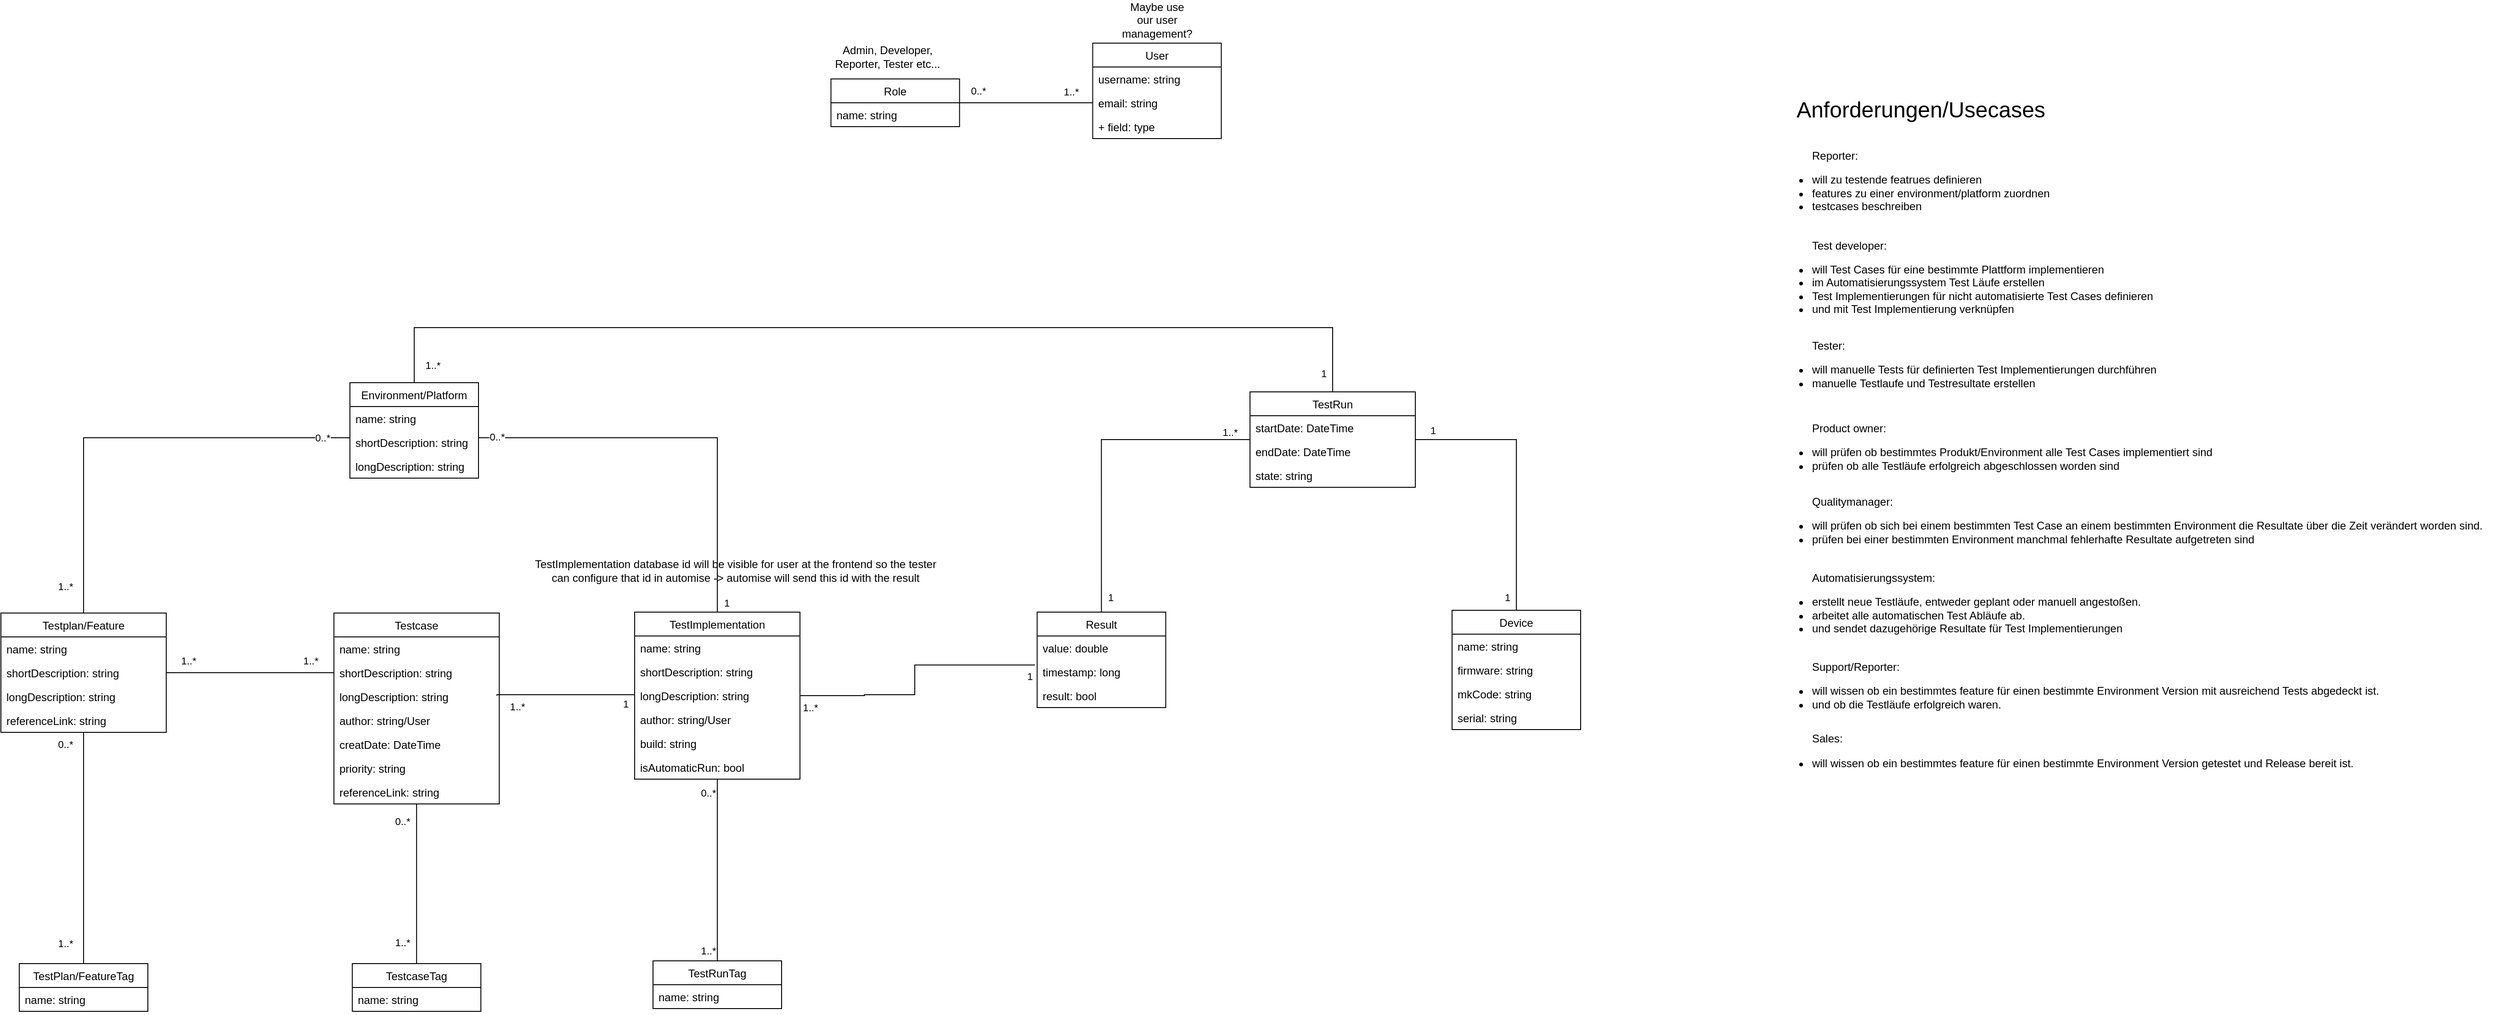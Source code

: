 <mxfile version="20.8.22" type="device"><diagram name="Page-1" id="80xlIoIL_Tgqml4ueEH9"><mxGraphModel dx="4181" dy="2453" grid="1" gridSize="10" guides="1" tooltips="1" connect="1" arrows="1" fold="1" page="1" pageScale="1" pageWidth="827" pageHeight="1169" math="0" shadow="0"><root><mxCell id="0"/><mxCell id="1" parent="0"/><mxCell id="7zhEitKWnOMPBY1awrK7-49" style="edgeStyle=orthogonalEdgeStyle;rounded=0;orthogonalLoop=1;jettySize=auto;html=1;entryX=0.5;entryY=0;entryDx=0;entryDy=0;endArrow=none;endFill=0;" parent="1" source="hktTCCk2dDebHr9fmQuZ-1" target="hktTCCk2dDebHr9fmQuZ-5" edge="1"><mxGeometry relative="1" as="geometry"><Array as="points"><mxPoint x="70" y="240"/></Array></mxGeometry></mxCell><mxCell id="7zhEitKWnOMPBY1awrK7-50" value="1..*" style="edgeLabel;html=1;align=center;verticalAlign=middle;resizable=0;points=[];" parent="7zhEitKWnOMPBY1awrK7-49" vertex="1" connectable="0"><mxGeometry x="0.731" y="-1" relative="1" as="geometry"><mxPoint x="-19" y="35" as="offset"/></mxGeometry></mxCell><mxCell id="7zhEitKWnOMPBY1awrK7-51" value="0..*" style="edgeLabel;html=1;align=center;verticalAlign=middle;resizable=0;points=[];" parent="7zhEitKWnOMPBY1awrK7-49" vertex="1" connectable="0"><mxGeometry x="-0.769" relative="1" as="geometry"><mxPoint x="25" as="offset"/></mxGeometry></mxCell><mxCell id="Ep67FyL13l04OU5eBn9L-26" style="edgeStyle=orthogonalEdgeStyle;rounded=0;orthogonalLoop=1;jettySize=auto;html=1;entryX=0.5;entryY=0;entryDx=0;entryDy=0;endArrow=none;endFill=0;" edge="1" parent="1" source="hktTCCk2dDebHr9fmQuZ-1" target="Ep67FyL13l04OU5eBn9L-11"><mxGeometry relative="1" as="geometry"><Array as="points"><mxPoint x="430" y="120"/><mxPoint x="1430" y="120"/></Array></mxGeometry></mxCell><mxCell id="Ep67FyL13l04OU5eBn9L-43" value="1..*" style="edgeLabel;html=1;align=center;verticalAlign=middle;resizable=0;points=[];" vertex="1" connectable="0" parent="Ep67FyL13l04OU5eBn9L-26"><mxGeometry x="-0.966" y="-1" relative="1" as="geometry"><mxPoint x="19" as="offset"/></mxGeometry></mxCell><mxCell id="Ep67FyL13l04OU5eBn9L-44" value="1" style="edgeLabel;html=1;align=center;verticalAlign=middle;resizable=0;points=[];" vertex="1" connectable="0" parent="Ep67FyL13l04OU5eBn9L-26"><mxGeometry x="0.959" y="1" relative="1" as="geometry"><mxPoint x="-11" y="3" as="offset"/></mxGeometry></mxCell><mxCell id="hktTCCk2dDebHr9fmQuZ-1" value="Environment/Platform" style="swimlane;fontStyle=0;childLayout=stackLayout;horizontal=1;startSize=26;fillColor=none;horizontalStack=0;resizeParent=1;resizeParentMax=0;resizeLast=0;collapsible=1;marginBottom=0;" parent="1" vertex="1"><mxGeometry x="360" y="180" width="140" height="104" as="geometry"/></mxCell><mxCell id="hktTCCk2dDebHr9fmQuZ-2" value="name: string" style="text;strokeColor=none;fillColor=none;align=left;verticalAlign=top;spacingLeft=4;spacingRight=4;overflow=hidden;rotatable=0;points=[[0,0.5],[1,0.5]];portConstraint=eastwest;" parent="hktTCCk2dDebHr9fmQuZ-1" vertex="1"><mxGeometry y="26" width="140" height="26" as="geometry"/></mxCell><mxCell id="hktTCCk2dDebHr9fmQuZ-3" value="shortDescription: string" style="text;strokeColor=none;fillColor=none;align=left;verticalAlign=top;spacingLeft=4;spacingRight=4;overflow=hidden;rotatable=0;points=[[0,0.5],[1,0.5]];portConstraint=eastwest;" parent="hktTCCk2dDebHr9fmQuZ-1" vertex="1"><mxGeometry y="52" width="140" height="26" as="geometry"/></mxCell><mxCell id="hktTCCk2dDebHr9fmQuZ-51" value="longDescription: string" style="text;strokeColor=none;fillColor=none;align=left;verticalAlign=top;spacingLeft=4;spacingRight=4;overflow=hidden;rotatable=0;points=[[0,0.5],[1,0.5]];portConstraint=eastwest;" parent="hktTCCk2dDebHr9fmQuZ-1" vertex="1"><mxGeometry y="78" width="140" height="26" as="geometry"/></mxCell><mxCell id="7zhEitKWnOMPBY1awrK7-36" style="edgeStyle=orthogonalEdgeStyle;rounded=0;orthogonalLoop=1;jettySize=auto;html=1;entryX=0.5;entryY=0;entryDx=0;entryDy=0;endArrow=none;endFill=0;" parent="1" source="hktTCCk2dDebHr9fmQuZ-5" target="7zhEitKWnOMPBY1awrK7-45" edge="1"><mxGeometry relative="1" as="geometry"><mxPoint x="350" y="803" as="targetPoint"/><Array as="points"><mxPoint x="70" y="773"/><mxPoint x="70" y="773"/></Array></mxGeometry></mxCell><mxCell id="7zhEitKWnOMPBY1awrK7-39" value="0..*" style="edgeLabel;html=1;align=center;verticalAlign=middle;resizable=0;points=[];" parent="7zhEitKWnOMPBY1awrK7-36" vertex="1" connectable="0"><mxGeometry x="-0.906" y="3" relative="1" as="geometry"><mxPoint x="-23" y="1" as="offset"/></mxGeometry></mxCell><mxCell id="7zhEitKWnOMPBY1awrK7-42" value="1..*" style="edgeLabel;html=1;align=center;verticalAlign=middle;resizable=0;points=[];" parent="7zhEitKWnOMPBY1awrK7-36" vertex="1" connectable="0"><mxGeometry x="0.892" y="-2" relative="1" as="geometry"><mxPoint x="-18" y="-9" as="offset"/></mxGeometry></mxCell><mxCell id="hktTCCk2dDebHr9fmQuZ-5" value="Testplan/Feature" style="swimlane;fontStyle=0;childLayout=stackLayout;horizontal=1;startSize=26;fillColor=none;horizontalStack=0;resizeParent=1;resizeParentMax=0;resizeLast=0;collapsible=1;marginBottom=0;" parent="1" vertex="1"><mxGeometry x="-20" y="431" width="180" height="130" as="geometry"/></mxCell><mxCell id="hktTCCk2dDebHr9fmQuZ-6" value="name: string" style="text;strokeColor=none;fillColor=none;align=left;verticalAlign=top;spacingLeft=4;spacingRight=4;overflow=hidden;rotatable=0;points=[[0,0.5],[1,0.5]];portConstraint=eastwest;" parent="hktTCCk2dDebHr9fmQuZ-5" vertex="1"><mxGeometry y="26" width="180" height="26" as="geometry"/></mxCell><mxCell id="hktTCCk2dDebHr9fmQuZ-7" value="shortDescription: string" style="text;strokeColor=none;fillColor=none;align=left;verticalAlign=top;spacingLeft=4;spacingRight=4;overflow=hidden;rotatable=0;points=[[0,0.5],[1,0.5]];portConstraint=eastwest;" parent="hktTCCk2dDebHr9fmQuZ-5" vertex="1"><mxGeometry y="52" width="180" height="26" as="geometry"/></mxCell><mxCell id="hktTCCk2dDebHr9fmQuZ-8" value="longDescription: string" style="text;strokeColor=none;fillColor=none;align=left;verticalAlign=top;spacingLeft=4;spacingRight=4;overflow=hidden;rotatable=0;points=[[0,0.5],[1,0.5]];portConstraint=eastwest;" parent="hktTCCk2dDebHr9fmQuZ-5" vertex="1"><mxGeometry y="78" width="180" height="26" as="geometry"/></mxCell><mxCell id="kd0ojpbWD5Cb26-H-TES-4" value="referenceLink: string" style="text;strokeColor=none;fillColor=none;align=left;verticalAlign=top;spacingLeft=4;spacingRight=4;overflow=hidden;rotatable=0;points=[[0,0.5],[1,0.5]];portConstraint=eastwest;" parent="hktTCCk2dDebHr9fmQuZ-5" vertex="1"><mxGeometry y="104" width="180" height="26" as="geometry"/></mxCell><mxCell id="7zhEitKWnOMPBY1awrK7-37" style="edgeStyle=orthogonalEdgeStyle;rounded=0;orthogonalLoop=1;jettySize=auto;html=1;exitX=0.5;exitY=1;exitDx=0;exitDy=0;entryX=0.5;entryY=0;entryDx=0;entryDy=0;endArrow=none;endFill=0;" parent="1" source="hktTCCk2dDebHr9fmQuZ-11" target="hktTCCk2dDebHr9fmQuZ-44" edge="1"><mxGeometry relative="1" as="geometry"/></mxCell><mxCell id="7zhEitKWnOMPBY1awrK7-40" value="0..*" style="edgeLabel;html=1;align=center;verticalAlign=middle;resizable=0;points=[];" parent="7zhEitKWnOMPBY1awrK7-37" vertex="1" connectable="0"><mxGeometry x="-0.785" y="-1" relative="1" as="geometry"><mxPoint x="-15" as="offset"/></mxGeometry></mxCell><mxCell id="7zhEitKWnOMPBY1awrK7-43" value="1..*" style="edgeLabel;html=1;align=center;verticalAlign=middle;resizable=0;points=[];" parent="7zhEitKWnOMPBY1awrK7-37" vertex="1" connectable="0"><mxGeometry x="0.629" relative="1" as="geometry"><mxPoint x="-16" y="9" as="offset"/></mxGeometry></mxCell><mxCell id="hktTCCk2dDebHr9fmQuZ-11" value="Testcase" style="swimlane;fontStyle=0;childLayout=stackLayout;horizontal=1;startSize=26;fillColor=none;horizontalStack=0;resizeParent=1;resizeParentMax=0;resizeLast=0;collapsible=1;marginBottom=0;" parent="1" vertex="1"><mxGeometry x="342.59" y="431" width="180" height="208" as="geometry"/></mxCell><mxCell id="hktTCCk2dDebHr9fmQuZ-12" value="name: string" style="text;strokeColor=none;fillColor=none;align=left;verticalAlign=top;spacingLeft=4;spacingRight=4;overflow=hidden;rotatable=0;points=[[0,0.5],[1,0.5]];portConstraint=eastwest;" parent="hktTCCk2dDebHr9fmQuZ-11" vertex="1"><mxGeometry y="26" width="180" height="26" as="geometry"/></mxCell><mxCell id="hktTCCk2dDebHr9fmQuZ-13" value="shortDescription: string" style="text;strokeColor=none;fillColor=none;align=left;verticalAlign=top;spacingLeft=4;spacingRight=4;overflow=hidden;rotatable=0;points=[[0,0.5],[1,0.5]];portConstraint=eastwest;" parent="hktTCCk2dDebHr9fmQuZ-11" vertex="1"><mxGeometry y="52" width="180" height="26" as="geometry"/></mxCell><mxCell id="hktTCCk2dDebHr9fmQuZ-14" value="longDescription: string" style="text;strokeColor=none;fillColor=none;align=left;verticalAlign=top;spacingLeft=4;spacingRight=4;overflow=hidden;rotatable=0;points=[[0,0.5],[1,0.5]];portConstraint=eastwest;" parent="hktTCCk2dDebHr9fmQuZ-11" vertex="1"><mxGeometry y="78" width="180" height="26" as="geometry"/></mxCell><mxCell id="hktTCCk2dDebHr9fmQuZ-15" value="author: string/User" style="text;strokeColor=none;fillColor=none;align=left;verticalAlign=top;spacingLeft=4;spacingRight=4;overflow=hidden;rotatable=0;points=[[0,0.5],[1,0.5]];portConstraint=eastwest;" parent="hktTCCk2dDebHr9fmQuZ-11" vertex="1"><mxGeometry y="104" width="180" height="26" as="geometry"/></mxCell><mxCell id="hktTCCk2dDebHr9fmQuZ-23" value="creatDate: DateTime" style="text;strokeColor=none;fillColor=none;align=left;verticalAlign=top;spacingLeft=4;spacingRight=4;overflow=hidden;rotatable=0;points=[[0,0.5],[1,0.5]];portConstraint=eastwest;" parent="hktTCCk2dDebHr9fmQuZ-11" vertex="1"><mxGeometry y="130" width="180" height="26" as="geometry"/></mxCell><mxCell id="hktTCCk2dDebHr9fmQuZ-48" value="priority: string" style="text;strokeColor=none;fillColor=none;align=left;verticalAlign=top;spacingLeft=4;spacingRight=4;overflow=hidden;rotatable=0;points=[[0,0.5],[1,0.5]];portConstraint=eastwest;" parent="hktTCCk2dDebHr9fmQuZ-11" vertex="1"><mxGeometry y="156" width="180" height="26" as="geometry"/></mxCell><mxCell id="7zhEitKWnOMPBY1awrK7-33" value="referenceLink: string" style="text;strokeColor=none;fillColor=none;align=left;verticalAlign=top;spacingLeft=4;spacingRight=4;overflow=hidden;rotatable=0;points=[[0,0.5],[1,0.5]];portConstraint=eastwest;" parent="hktTCCk2dDebHr9fmQuZ-11" vertex="1"><mxGeometry y="182" width="180" height="26" as="geometry"/></mxCell><mxCell id="hktTCCk2dDebHr9fmQuZ-16" style="edgeStyle=orthogonalEdgeStyle;rounded=0;orthogonalLoop=1;jettySize=auto;html=1;exitX=1;exitY=0.5;exitDx=0;exitDy=0;entryX=0;entryY=0.5;entryDx=0;entryDy=0;endArrow=none;endFill=0;" parent="1" source="hktTCCk2dDebHr9fmQuZ-7" target="hktTCCk2dDebHr9fmQuZ-13" edge="1"><mxGeometry relative="1" as="geometry"/></mxCell><mxCell id="hktTCCk2dDebHr9fmQuZ-25" value="1..*" style="edgeLabel;html=1;align=center;verticalAlign=middle;resizable=0;points=[];" parent="hktTCCk2dDebHr9fmQuZ-16" vertex="1" connectable="0"><mxGeometry x="-0.735" y="1" relative="1" as="geometry"><mxPoint y="-12" as="offset"/></mxGeometry></mxCell><mxCell id="hktTCCk2dDebHr9fmQuZ-26" value="1..*" style="edgeLabel;html=1;align=center;verticalAlign=middle;resizable=0;points=[];" parent="hktTCCk2dDebHr9fmQuZ-16" vertex="1" connectable="0"><mxGeometry x="0.722" y="1" relative="1" as="geometry"><mxPoint y="-12" as="offset"/></mxGeometry></mxCell><mxCell id="Ep67FyL13l04OU5eBn9L-8" style="edgeStyle=orthogonalEdgeStyle;rounded=0;orthogonalLoop=1;jettySize=auto;html=1;entryX=0.5;entryY=0;entryDx=0;entryDy=0;endArrow=none;endFill=0;" edge="1" parent="1" source="hktTCCk2dDebHr9fmQuZ-17" target="7zhEitKWnOMPBY1awrK7-47"><mxGeometry relative="1" as="geometry"/></mxCell><mxCell id="Ep67FyL13l04OU5eBn9L-9" value="0..*" style="edgeLabel;html=1;align=center;verticalAlign=middle;resizable=0;points=[];" vertex="1" connectable="0" parent="Ep67FyL13l04OU5eBn9L-8"><mxGeometry x="-0.855" relative="1" as="geometry"><mxPoint x="-10" as="offset"/></mxGeometry></mxCell><mxCell id="Ep67FyL13l04OU5eBn9L-10" value="1..*" style="edgeLabel;html=1;align=center;verticalAlign=middle;resizable=0;points=[];" vertex="1" connectable="0" parent="Ep67FyL13l04OU5eBn9L-8"><mxGeometry x="0.89" relative="1" as="geometry"><mxPoint x="-10" as="offset"/></mxGeometry></mxCell><mxCell id="hktTCCk2dDebHr9fmQuZ-17" value="TestImplementation" style="swimlane;fontStyle=0;childLayout=stackLayout;horizontal=1;startSize=26;fillColor=none;horizontalStack=0;resizeParent=1;resizeParentMax=0;resizeLast=0;collapsible=1;marginBottom=0;" parent="1" vertex="1"><mxGeometry x="670" y="430" width="180" height="182" as="geometry"/></mxCell><mxCell id="hktTCCk2dDebHr9fmQuZ-18" value="name: string" style="text;strokeColor=none;fillColor=none;align=left;verticalAlign=top;spacingLeft=4;spacingRight=4;overflow=hidden;rotatable=0;points=[[0,0.5],[1,0.5]];portConstraint=eastwest;" parent="hktTCCk2dDebHr9fmQuZ-17" vertex="1"><mxGeometry y="26" width="180" height="26" as="geometry"/></mxCell><mxCell id="hktTCCk2dDebHr9fmQuZ-19" value="shortDescription: string" style="text;strokeColor=none;fillColor=none;align=left;verticalAlign=top;spacingLeft=4;spacingRight=4;overflow=hidden;rotatable=0;points=[[0,0.5],[1,0.5]];portConstraint=eastwest;" parent="hktTCCk2dDebHr9fmQuZ-17" vertex="1"><mxGeometry y="52" width="180" height="26" as="geometry"/></mxCell><mxCell id="hktTCCk2dDebHr9fmQuZ-20" value="longDescription: string" style="text;strokeColor=none;fillColor=none;align=left;verticalAlign=top;spacingLeft=4;spacingRight=4;overflow=hidden;rotatable=0;points=[[0,0.5],[1,0.5]];portConstraint=eastwest;" parent="hktTCCk2dDebHr9fmQuZ-17" vertex="1"><mxGeometry y="78" width="180" height="26" as="geometry"/></mxCell><mxCell id="kd0ojpbWD5Cb26-H-TES-3" value="author: string/User" style="text;strokeColor=none;fillColor=none;align=left;verticalAlign=top;spacingLeft=4;spacingRight=4;overflow=hidden;rotatable=0;points=[[0,0.5],[1,0.5]];portConstraint=eastwest;" parent="hktTCCk2dDebHr9fmQuZ-17" vertex="1"><mxGeometry y="104" width="180" height="26" as="geometry"/></mxCell><mxCell id="7zhEitKWnOMPBY1awrK7-35" value="build: string" style="text;strokeColor=none;fillColor=none;align=left;verticalAlign=top;spacingLeft=4;spacingRight=4;overflow=hidden;rotatable=0;points=[[0,0.5],[1,0.5]];portConstraint=eastwest;" parent="hktTCCk2dDebHr9fmQuZ-17" vertex="1"><mxGeometry y="130" width="180" height="26" as="geometry"/></mxCell><mxCell id="7zhEitKWnOMPBY1awrK7-24" value="isAutomaticRun: bool" style="text;strokeColor=none;fillColor=none;align=left;verticalAlign=top;spacingLeft=4;spacingRight=4;overflow=hidden;rotatable=0;points=[[0,0.5],[1,0.5]];portConstraint=eastwest;" parent="hktTCCk2dDebHr9fmQuZ-17" vertex="1"><mxGeometry y="156" width="180" height="26" as="geometry"/></mxCell><mxCell id="hktTCCk2dDebHr9fmQuZ-24" style="edgeStyle=orthogonalEdgeStyle;rounded=0;orthogonalLoop=1;jettySize=auto;html=1;entryX=0;entryY=0.5;entryDx=0;entryDy=0;endArrow=none;endFill=0;" parent="1" target="hktTCCk2dDebHr9fmQuZ-20" edge="1"><mxGeometry relative="1" as="geometry"><mxPoint x="520" y="521" as="sourcePoint"/><mxPoint x="370" y="505" as="targetPoint"/><Array as="points"><mxPoint x="520" y="520"/><mxPoint x="670" y="520"/></Array></mxGeometry></mxCell><mxCell id="hktTCCk2dDebHr9fmQuZ-68" value="1..*" style="edgeLabel;html=1;align=center;verticalAlign=middle;resizable=0;points=[];" parent="hktTCCk2dDebHr9fmQuZ-24" vertex="1" connectable="0"><mxGeometry x="-0.723" y="2" relative="1" as="geometry"><mxPoint x="2" y="15" as="offset"/></mxGeometry></mxCell><mxCell id="hktTCCk2dDebHr9fmQuZ-69" value="1" style="edgeLabel;html=1;align=center;verticalAlign=middle;resizable=0;points=[];" parent="hktTCCk2dDebHr9fmQuZ-24" vertex="1" connectable="0"><mxGeometry x="0.753" y="2" relative="1" as="geometry"><mxPoint x="8" y="12" as="offset"/></mxGeometry></mxCell><mxCell id="hktTCCk2dDebHr9fmQuZ-44" value="TestcaseTag" style="swimlane;fontStyle=0;childLayout=stackLayout;horizontal=1;startSize=26;fillColor=none;horizontalStack=0;resizeParent=1;resizeParentMax=0;resizeLast=0;collapsible=1;marginBottom=0;" parent="1" vertex="1"><mxGeometry x="362.59" y="813" width="140" height="52" as="geometry"/></mxCell><mxCell id="hktTCCk2dDebHr9fmQuZ-45" value="name: string" style="text;strokeColor=none;fillColor=none;align=left;verticalAlign=top;spacingLeft=4;spacingRight=4;overflow=hidden;rotatable=0;points=[[0,0.5],[1,0.5]];portConstraint=eastwest;" parent="hktTCCk2dDebHr9fmQuZ-44" vertex="1"><mxGeometry y="26" width="140" height="26" as="geometry"/></mxCell><mxCell id="hktTCCk2dDebHr9fmQuZ-58" value="User" style="swimlane;fontStyle=0;childLayout=stackLayout;horizontal=1;startSize=26;fillColor=none;horizontalStack=0;resizeParent=1;resizeParentMax=0;resizeLast=0;collapsible=1;marginBottom=0;" parent="1" vertex="1"><mxGeometry x="1168.75" y="-190" width="140" height="104" as="geometry"/></mxCell><mxCell id="hktTCCk2dDebHr9fmQuZ-59" value="username: string" style="text;strokeColor=none;fillColor=none;align=left;verticalAlign=top;spacingLeft=4;spacingRight=4;overflow=hidden;rotatable=0;points=[[0,0.5],[1,0.5]];portConstraint=eastwest;" parent="hktTCCk2dDebHr9fmQuZ-58" vertex="1"><mxGeometry y="26" width="140" height="26" as="geometry"/></mxCell><mxCell id="hktTCCk2dDebHr9fmQuZ-60" value="email: string" style="text;strokeColor=none;fillColor=none;align=left;verticalAlign=top;spacingLeft=4;spacingRight=4;overflow=hidden;rotatable=0;points=[[0,0.5],[1,0.5]];portConstraint=eastwest;" parent="hktTCCk2dDebHr9fmQuZ-58" vertex="1"><mxGeometry y="52" width="140" height="26" as="geometry"/></mxCell><mxCell id="hktTCCk2dDebHr9fmQuZ-61" value="+ field: type" style="text;strokeColor=none;fillColor=none;align=left;verticalAlign=top;spacingLeft=4;spacingRight=4;overflow=hidden;rotatable=0;points=[[0,0.5],[1,0.5]];portConstraint=eastwest;" parent="hktTCCk2dDebHr9fmQuZ-58" vertex="1"><mxGeometry y="78" width="140" height="26" as="geometry"/></mxCell><mxCell id="7zhEitKWnOMPBY1awrK7-1" value="Maybe use our user management?" style="text;html=1;strokeColor=none;fillColor=none;align=center;verticalAlign=middle;whiteSpace=wrap;rounded=0;" parent="1" vertex="1"><mxGeometry x="1208.75" y="-230" width="60" height="30" as="geometry"/></mxCell><mxCell id="7zhEitKWnOMPBY1awrK7-23" value="TestImplementation database id will be visible for user at the frontend so the tester can configure that id in automise -&amp;gt; automise will send this id with the result" style="text;html=1;strokeColor=none;fillColor=none;align=center;verticalAlign=middle;whiteSpace=wrap;rounded=0;" parent="1" vertex="1"><mxGeometry x="560" y="370" width="440" height="30" as="geometry"/></mxCell><mxCell id="7zhEitKWnOMPBY1awrK7-45" value="TestPlan/FeatureTag" style="swimlane;fontStyle=0;childLayout=stackLayout;horizontal=1;startSize=26;fillColor=none;horizontalStack=0;resizeParent=1;resizeParentMax=0;resizeLast=0;collapsible=1;marginBottom=0;" parent="1" vertex="1"><mxGeometry y="813" width="140" height="52" as="geometry"/></mxCell><mxCell id="7zhEitKWnOMPBY1awrK7-46" value="name: string" style="text;strokeColor=none;fillColor=none;align=left;verticalAlign=top;spacingLeft=4;spacingRight=4;overflow=hidden;rotatable=0;points=[[0,0.5],[1,0.5]];portConstraint=eastwest;" parent="7zhEitKWnOMPBY1awrK7-45" vertex="1"><mxGeometry y="26" width="140" height="26" as="geometry"/></mxCell><mxCell id="7zhEitKWnOMPBY1awrK7-47" value="TestRunTag" style="swimlane;fontStyle=0;childLayout=stackLayout;horizontal=1;startSize=26;fillColor=none;horizontalStack=0;resizeParent=1;resizeParentMax=0;resizeLast=0;collapsible=1;marginBottom=0;" parent="1" vertex="1"><mxGeometry x="690" y="810" width="140" height="52" as="geometry"/></mxCell><mxCell id="7zhEitKWnOMPBY1awrK7-48" value="name: string" style="text;strokeColor=none;fillColor=none;align=left;verticalAlign=top;spacingLeft=4;spacingRight=4;overflow=hidden;rotatable=0;points=[[0,0.5],[1,0.5]];portConstraint=eastwest;" parent="7zhEitKWnOMPBY1awrK7-47" vertex="1"><mxGeometry y="26" width="140" height="26" as="geometry"/></mxCell><mxCell id="kd0ojpbWD5Cb26-H-TES-25" style="edgeStyle=orthogonalEdgeStyle;rounded=0;orthogonalLoop=1;jettySize=auto;html=1;entryX=0;entryY=0.5;entryDx=0;entryDy=0;endArrow=none;endFill=0;" parent="1" source="kd0ojpbWD5Cb26-H-TES-21" target="hktTCCk2dDebHr9fmQuZ-60" edge="1"><mxGeometry relative="1" as="geometry"/></mxCell><mxCell id="kd0ojpbWD5Cb26-H-TES-26" value="0..*" style="edgeLabel;html=1;align=center;verticalAlign=middle;resizable=0;points=[];" parent="kd0ojpbWD5Cb26-H-TES-25" vertex="1" connectable="0"><mxGeometry x="-0.738" y="3" relative="1" as="geometry"><mxPoint x="1" y="-10" as="offset"/></mxGeometry></mxCell><mxCell id="kd0ojpbWD5Cb26-H-TES-27" value="1..*" style="edgeLabel;html=1;align=center;verticalAlign=middle;resizable=0;points=[];" parent="kd0ojpbWD5Cb26-H-TES-25" vertex="1" connectable="0"><mxGeometry x="0.669" y="1" relative="1" as="geometry"><mxPoint y="-11" as="offset"/></mxGeometry></mxCell><mxCell id="kd0ojpbWD5Cb26-H-TES-21" value="Role" style="swimlane;fontStyle=0;childLayout=stackLayout;horizontal=1;startSize=26;fillColor=none;horizontalStack=0;resizeParent=1;resizeParentMax=0;resizeLast=0;collapsible=1;marginBottom=0;" parent="1" vertex="1"><mxGeometry x="883.75" y="-151" width="140" height="52" as="geometry"/></mxCell><mxCell id="kd0ojpbWD5Cb26-H-TES-22" value="name: string" style="text;strokeColor=none;fillColor=none;align=left;verticalAlign=top;spacingLeft=4;spacingRight=4;overflow=hidden;rotatable=0;points=[[0,0.5],[1,0.5]];portConstraint=eastwest;" parent="kd0ojpbWD5Cb26-H-TES-21" vertex="1"><mxGeometry y="26" width="140" height="26" as="geometry"/></mxCell><mxCell id="kd0ojpbWD5Cb26-H-TES-29" value="Admin, Developer, Reporter, Tester etc..." style="text;html=1;strokeColor=none;fillColor=none;align=center;verticalAlign=middle;whiteSpace=wrap;rounded=0;" parent="1" vertex="1"><mxGeometry x="870" y="-190" width="151.25" height="30" as="geometry"/></mxCell><mxCell id="Ep67FyL13l04OU5eBn9L-1" style="edgeStyle=orthogonalEdgeStyle;rounded=0;orthogonalLoop=1;jettySize=auto;html=1;endArrow=none;endFill=0;" edge="1" parent="1" source="hktTCCk2dDebHr9fmQuZ-3" target="hktTCCk2dDebHr9fmQuZ-17"><mxGeometry relative="1" as="geometry"><Array as="points"><mxPoint x="760" y="240"/></Array></mxGeometry></mxCell><mxCell id="Ep67FyL13l04OU5eBn9L-4" value="1" style="edgeLabel;html=1;align=center;verticalAlign=middle;resizable=0;points=[];" vertex="1" connectable="0" parent="Ep67FyL13l04OU5eBn9L-1"><mxGeometry x="0.887" y="1" relative="1" as="geometry"><mxPoint x="9" y="15" as="offset"/></mxGeometry></mxCell><mxCell id="Ep67FyL13l04OU5eBn9L-5" value="0..*" style="edgeLabel;html=1;align=center;verticalAlign=middle;resizable=0;points=[];" vertex="1" connectable="0" parent="Ep67FyL13l04OU5eBn9L-1"><mxGeometry x="-0.911" y="1" relative="1" as="geometry"><mxPoint as="offset"/></mxGeometry></mxCell><mxCell id="Ep67FyL13l04OU5eBn9L-33" style="edgeStyle=orthogonalEdgeStyle;rounded=0;orthogonalLoop=1;jettySize=auto;html=1;entryX=0.5;entryY=0;entryDx=0;entryDy=0;endArrow=none;endFill=0;" edge="1" parent="1" source="Ep67FyL13l04OU5eBn9L-11" target="hktTCCk2dDebHr9fmQuZ-62"><mxGeometry relative="1" as="geometry"/></mxCell><mxCell id="Ep67FyL13l04OU5eBn9L-37" value="1..*" style="edgeLabel;html=1;align=center;verticalAlign=middle;resizable=0;points=[];" vertex="1" connectable="0" parent="Ep67FyL13l04OU5eBn9L-33"><mxGeometry x="-0.874" y="1" relative="1" as="geometry"><mxPoint y="-9" as="offset"/></mxGeometry></mxCell><mxCell id="Ep67FyL13l04OU5eBn9L-38" value="1" style="edgeLabel;html=1;align=center;verticalAlign=middle;resizable=0;points=[];" vertex="1" connectable="0" parent="Ep67FyL13l04OU5eBn9L-33"><mxGeometry x="0.908" y="1" relative="1" as="geometry"><mxPoint x="9" as="offset"/></mxGeometry></mxCell><mxCell id="Ep67FyL13l04OU5eBn9L-34" style="edgeStyle=orthogonalEdgeStyle;rounded=0;orthogonalLoop=1;jettySize=auto;html=1;entryX=0.5;entryY=0;entryDx=0;entryDy=0;endArrow=none;endFill=0;" edge="1" parent="1" source="Ep67FyL13l04OU5eBn9L-11" target="hktTCCk2dDebHr9fmQuZ-37"><mxGeometry relative="1" as="geometry"/></mxCell><mxCell id="Ep67FyL13l04OU5eBn9L-35" value="1" style="edgeLabel;html=1;align=center;verticalAlign=middle;resizable=0;points=[];" vertex="1" connectable="0" parent="Ep67FyL13l04OU5eBn9L-34"><mxGeometry x="-0.872" relative="1" as="geometry"><mxPoint y="-10" as="offset"/></mxGeometry></mxCell><mxCell id="Ep67FyL13l04OU5eBn9L-36" value="1" style="edgeLabel;html=1;align=center;verticalAlign=middle;resizable=0;points=[];" vertex="1" connectable="0" parent="Ep67FyL13l04OU5eBn9L-34"><mxGeometry x="0.877" y="-1" relative="1" as="geometry"><mxPoint x="-9" y="4" as="offset"/></mxGeometry></mxCell><mxCell id="Ep67FyL13l04OU5eBn9L-11" value="TestRun" style="swimlane;fontStyle=0;childLayout=stackLayout;horizontal=1;startSize=26;fillColor=none;horizontalStack=0;resizeParent=1;resizeParentMax=0;resizeLast=0;collapsible=1;marginBottom=0;" vertex="1" parent="1"><mxGeometry x="1340" y="190" width="180" height="104" as="geometry"/></mxCell><mxCell id="Ep67FyL13l04OU5eBn9L-12" value="startDate: DateTime" style="text;strokeColor=none;fillColor=none;align=left;verticalAlign=top;spacingLeft=4;spacingRight=4;overflow=hidden;rotatable=0;points=[[0,0.5],[1,0.5]];portConstraint=eastwest;" vertex="1" parent="Ep67FyL13l04OU5eBn9L-11"><mxGeometry y="26" width="180" height="26" as="geometry"/></mxCell><mxCell id="Ep67FyL13l04OU5eBn9L-14" value="endDate: DateTime" style="text;strokeColor=none;fillColor=none;align=left;verticalAlign=top;spacingLeft=4;spacingRight=4;overflow=hidden;rotatable=0;points=[[0,0.5],[1,0.5]];portConstraint=eastwest;" vertex="1" parent="Ep67FyL13l04OU5eBn9L-11"><mxGeometry y="52" width="180" height="26" as="geometry"/></mxCell><mxCell id="Ep67FyL13l04OU5eBn9L-24" value="state: string" style="text;strokeColor=none;fillColor=none;align=left;verticalAlign=top;spacingLeft=4;spacingRight=4;overflow=hidden;rotatable=0;points=[[0,0.5],[1,0.5]];portConstraint=eastwest;" vertex="1" parent="Ep67FyL13l04OU5eBn9L-11"><mxGeometry y="78" width="180" height="26" as="geometry"/></mxCell><mxCell id="hktTCCk2dDebHr9fmQuZ-37" value="Device" style="swimlane;fontStyle=0;childLayout=stackLayout;horizontal=1;startSize=26;fillColor=none;horizontalStack=0;resizeParent=1;resizeParentMax=0;resizeLast=0;collapsible=1;marginBottom=0;" parent="1" vertex="1"><mxGeometry x="1560" y="428" width="140" height="130" as="geometry"><mxRectangle x="45" y="115" width="80" height="30" as="alternateBounds"/></mxGeometry></mxCell><mxCell id="hktTCCk2dDebHr9fmQuZ-38" value="name: string" style="text;strokeColor=none;fillColor=none;align=left;verticalAlign=top;spacingLeft=4;spacingRight=4;overflow=hidden;rotatable=0;points=[[0,0.5],[1,0.5]];portConstraint=eastwest;" parent="hktTCCk2dDebHr9fmQuZ-37" vertex="1"><mxGeometry y="26" width="140" height="26" as="geometry"/></mxCell><mxCell id="hktTCCk2dDebHr9fmQuZ-39" value="firmware: string" style="text;strokeColor=none;fillColor=none;align=left;verticalAlign=top;spacingLeft=4;spacingRight=4;overflow=hidden;rotatable=0;points=[[0,0.5],[1,0.5]];portConstraint=eastwest;" parent="hktTCCk2dDebHr9fmQuZ-37" vertex="1"><mxGeometry y="52" width="140" height="26" as="geometry"/></mxCell><mxCell id="hktTCCk2dDebHr9fmQuZ-40" value="mkCode: string" style="text;strokeColor=none;fillColor=none;align=left;verticalAlign=top;spacingLeft=4;spacingRight=4;overflow=hidden;rotatable=0;points=[[0,0.5],[1,0.5]];portConstraint=eastwest;" parent="hktTCCk2dDebHr9fmQuZ-37" vertex="1"><mxGeometry y="78" width="140" height="26" as="geometry"/></mxCell><mxCell id="hktTCCk2dDebHr9fmQuZ-41" value="serial: string" style="text;strokeColor=none;fillColor=none;align=left;verticalAlign=top;spacingLeft=4;spacingRight=4;overflow=hidden;rotatable=0;points=[[0,0.5],[1,0.5]];portConstraint=eastwest;" parent="hktTCCk2dDebHr9fmQuZ-37" vertex="1"><mxGeometry y="104" width="140" height="26" as="geometry"/></mxCell><mxCell id="hktTCCk2dDebHr9fmQuZ-62" value="Result" style="swimlane;fontStyle=0;childLayout=stackLayout;horizontal=1;startSize=26;fillColor=none;horizontalStack=0;resizeParent=1;resizeParentMax=0;resizeLast=0;collapsible=1;marginBottom=0;" parent="1" vertex="1"><mxGeometry x="1108.24" y="430.0" width="140" height="104" as="geometry"><mxRectangle x="210" y="128" width="70" height="30" as="alternateBounds"/></mxGeometry></mxCell><mxCell id="hktTCCk2dDebHr9fmQuZ-64" value="value: double" style="text;strokeColor=none;fillColor=none;align=left;verticalAlign=top;spacingLeft=4;spacingRight=4;overflow=hidden;rotatable=0;points=[[0,0.5],[1,0.5]];portConstraint=eastwest;" parent="hktTCCk2dDebHr9fmQuZ-62" vertex="1"><mxGeometry y="26" width="140" height="26" as="geometry"/></mxCell><mxCell id="hktTCCk2dDebHr9fmQuZ-65" value="timestamp: long" style="text;strokeColor=none;fillColor=none;align=left;verticalAlign=top;spacingLeft=4;spacingRight=4;overflow=hidden;rotatable=0;points=[[0,0.5],[1,0.5]];portConstraint=eastwest;" parent="hktTCCk2dDebHr9fmQuZ-62" vertex="1"><mxGeometry y="52" width="140" height="26" as="geometry"/></mxCell><mxCell id="7zhEitKWnOMPBY1awrK7-22" value="result: bool" style="text;strokeColor=none;fillColor=none;align=left;verticalAlign=top;spacingLeft=4;spacingRight=4;overflow=hidden;rotatable=0;points=[[0,0.5],[1,0.5]];portConstraint=eastwest;" parent="hktTCCk2dDebHr9fmQuZ-62" vertex="1"><mxGeometry y="78" width="140" height="26" as="geometry"/></mxCell><mxCell id="Ep67FyL13l04OU5eBn9L-39" style="edgeStyle=orthogonalEdgeStyle;rounded=0;orthogonalLoop=1;jettySize=auto;html=1;entryX=-0.017;entryY=0.216;entryDx=0;entryDy=0;entryPerimeter=0;endArrow=none;endFill=0;exitX=1;exitY=0.5;exitDx=0;exitDy=0;" edge="1" parent="1" source="hktTCCk2dDebHr9fmQuZ-20" target="hktTCCk2dDebHr9fmQuZ-65"><mxGeometry relative="1" as="geometry"><mxPoint x="920" y="560" as="sourcePoint"/><Array as="points"><mxPoint x="920" y="521"/><mxPoint x="975" y="520"/><mxPoint x="975" y="486"/></Array></mxGeometry></mxCell><mxCell id="Ep67FyL13l04OU5eBn9L-40" value="1..*" style="edgeLabel;html=1;align=center;verticalAlign=middle;resizable=0;points=[];" vertex="1" connectable="0" parent="Ep67FyL13l04OU5eBn9L-39"><mxGeometry x="-0.929" y="-1" relative="1" as="geometry"><mxPoint y="12" as="offset"/></mxGeometry></mxCell><mxCell id="Ep67FyL13l04OU5eBn9L-41" value="1" style="edgeLabel;html=1;align=center;verticalAlign=middle;resizable=0;points=[];" vertex="1" connectable="0" parent="Ep67FyL13l04OU5eBn9L-39"><mxGeometry x="0.956" y="1" relative="1" as="geometry"><mxPoint y="13" as="offset"/></mxGeometry></mxCell><mxCell id="Ep67FyL13l04OU5eBn9L-45" value="&lt;blockquote style=&quot;margin: 0 0 0 40px; border: none; padding: 0px;&quot;&gt;&lt;span style=&quot;background-color: initial;&quot;&gt;Reporter:&lt;/span&gt;&lt;/blockquote&gt;&lt;ul&gt;&lt;li&gt;&lt;span style=&quot;background-color: initial;&quot;&gt;will zu testende featrues definieren&lt;/span&gt;&lt;/li&gt;&lt;li&gt;&lt;span style=&quot;background-color: initial;&quot;&gt;features zu einer environment/platform zuordnen&lt;/span&gt;&lt;/li&gt;&lt;li&gt;&lt;span style=&quot;background-color: initial;&quot;&gt;testcases beschreiben&lt;/span&gt;&lt;/li&gt;&lt;/ul&gt;" style="text;html=1;align=left;verticalAlign=middle;resizable=0;points=[];autosize=1;strokeColor=none;fillColor=none;" vertex="1" parent="1"><mxGeometry x="1910" y="-84.5" width="320" height="100" as="geometry"/></mxCell><mxCell id="Ep67FyL13l04OU5eBn9L-47" value="&lt;blockquote style=&quot;margin: 0 0 0 40px; border: none; padding: 0px;&quot;&gt;&lt;span style=&quot;background-color: initial;&quot;&gt;Test developer:&lt;/span&gt;&lt;/blockquote&gt;&lt;ul&gt;&lt;li&gt;will Test Cases für eine bestimmte Plattform implementieren&lt;/li&gt;&lt;li&gt;&lt;span style=&quot;background-color: initial;&quot;&gt;im Automatisierungssystem Test&amp;nbsp;Läufe&amp;nbsp;erstellen&lt;/span&gt;&lt;/li&gt;&lt;li&gt;&lt;span style=&quot;background-color: initial;&quot;&gt;Test Implementierungen&amp;nbsp;für nicht automatisierte Test Cases&amp;nbsp;definieren&lt;/span&gt;&lt;/li&gt;&lt;li&gt;und mit Test Implementierung verknüpfen&lt;/li&gt;&lt;/ul&gt;" style="text;html=1;align=left;verticalAlign=middle;resizable=0;points=[];autosize=1;strokeColor=none;fillColor=none;" vertex="1" parent="1"><mxGeometry x="1910" y="15.5" width="430" height="110" as="geometry"/></mxCell><mxCell id="Ep67FyL13l04OU5eBn9L-48" value="&lt;blockquote style=&quot;margin: 0 0 0 40px; border: none; padding: 0px;&quot;&gt;&lt;span style=&quot;background-color: initial;&quot;&gt;Tester:&lt;/span&gt;&lt;/blockquote&gt;&lt;ul&gt;&lt;li&gt;will manuelle Tests für definierten Test Implementierungen durchführen&lt;/li&gt;&lt;li&gt;manuelle Testlaufe und Testresultate erstellen&amp;nbsp;&lt;/li&gt;&lt;/ul&gt;" style="text;html=1;align=left;verticalAlign=middle;resizable=0;points=[];autosize=1;strokeColor=none;fillColor=none;" vertex="1" parent="1"><mxGeometry x="1910" y="125.5" width="440" height="80" as="geometry"/></mxCell><mxCell id="Ep67FyL13l04OU5eBn9L-49" value="&lt;blockquote style=&quot;margin: 0 0 0 40px; border: none; padding: 0px;&quot;&gt;&lt;span style=&quot;background-color: initial;&quot;&gt;Product owner:&lt;/span&gt;&lt;/blockquote&gt;&lt;ul&gt;&lt;li&gt;will prüfen ob bestimmtes Produkt/Environment alle Test Cases implementiert sind&lt;/li&gt;&lt;li&gt;prüfen ob alle Testläufe erfolgreich abgeschlossen worden sind&lt;/li&gt;&lt;/ul&gt;" style="text;html=1;align=left;verticalAlign=middle;resizable=0;points=[];autosize=1;strokeColor=none;fillColor=none;" vertex="1" parent="1"><mxGeometry x="1910" y="215.5" width="500" height="80" as="geometry"/></mxCell><mxCell id="Ep67FyL13l04OU5eBn9L-50" value="&lt;blockquote style=&quot;margin: 0 0 0 40px; border: none; padding: 0px;&quot;&gt;&lt;span style=&quot;background-color: initial;&quot;&gt;Qualitymanager:&lt;/span&gt;&lt;/blockquote&gt;&lt;ul&gt;&lt;li&gt;will prüfen ob sich bei einem bestimmten Test Case an einem bestimmten Environment die Resultate über die Zeit verändert worden sind.&lt;/li&gt;&lt;li&gt;prüfen bei einer bestimmten Environment manchmal fehlerhafte Resultate aufgetreten sind&lt;/li&gt;&lt;/ul&gt;" style="text;html=1;align=left;verticalAlign=middle;resizable=0;points=[];autosize=1;strokeColor=none;fillColor=none;" vertex="1" parent="1"><mxGeometry x="1910" y="295.5" width="790" height="80" as="geometry"/></mxCell><mxCell id="Ep67FyL13l04OU5eBn9L-51" value="&lt;blockquote style=&quot;margin: 0 0 0 40px; border: none; padding: 0px;&quot;&gt;&lt;span style=&quot;background-color: initial;&quot;&gt;Automatisierungssystem:&lt;/span&gt;&lt;/blockquote&gt;&lt;ul&gt;&lt;li&gt;erstellt neue Testläufe, entweder geplant oder manuell angestoßen.&lt;/li&gt;&lt;li&gt;arbeitet alle automatischen Test Abläufe ab.&lt;/li&gt;&lt;li&gt;und sendet dazugehörige Resultate für Test Implementierungen&lt;/li&gt;&lt;/ul&gt;" style="text;html=1;align=left;verticalAlign=middle;resizable=0;points=[];autosize=1;strokeColor=none;fillColor=none;" vertex="1" parent="1"><mxGeometry x="1910" y="375.5" width="420" height="100" as="geometry"/></mxCell><mxCell id="Ep67FyL13l04OU5eBn9L-52" value="&lt;blockquote style=&quot;margin: 0 0 0 40px; border: none; padding: 0px;&quot;&gt;&lt;span style=&quot;background-color: initial;&quot;&gt;Support/Reporter:&lt;/span&gt;&lt;/blockquote&gt;&lt;ul&gt;&lt;li&gt;will wissen ob ein bestimmtes feature für einen bestimmte Environment Version mit ausreichend Tests abgedeckt ist.&lt;/li&gt;&lt;li&gt;und ob die Testläufe erfolgreich waren.&lt;/li&gt;&lt;/ul&gt;" style="text;html=1;align=left;verticalAlign=middle;resizable=0;points=[];autosize=1;strokeColor=none;fillColor=none;" vertex="1" parent="1"><mxGeometry x="1910" y="475.5" width="680" height="80" as="geometry"/></mxCell><mxCell id="Ep67FyL13l04OU5eBn9L-53" value="&lt;blockquote style=&quot;margin: 0 0 0 40px; border: none; padding: 0px;&quot;&gt;&lt;span style=&quot;background-color: initial;&quot;&gt;Sales:&lt;/span&gt;&lt;/blockquote&gt;&lt;ul&gt;&lt;li&gt;will wissen ob ein bestimmtes feature für einen bestimmte Environment Version getestet und Release bereit ist.&lt;/li&gt;&lt;/ul&gt;" style="text;html=1;align=left;verticalAlign=middle;resizable=0;points=[];autosize=1;strokeColor=none;fillColor=none;" vertex="1" parent="1"><mxGeometry x="1910" y="551.5" width="650" height="70" as="geometry"/></mxCell><mxCell id="Ep67FyL13l04OU5eBn9L-54" value="&lt;font style=&quot;font-size: 24px;&quot;&gt;Anforderungen/Usecases&lt;/font&gt;" style="text;html=1;align=center;verticalAlign=middle;resizable=0;points=[];autosize=1;strokeColor=none;fillColor=none;" vertex="1" parent="1"><mxGeometry x="1925" y="-137.5" width="290" height="40" as="geometry"/></mxCell></root></mxGraphModel></diagram></mxfile>